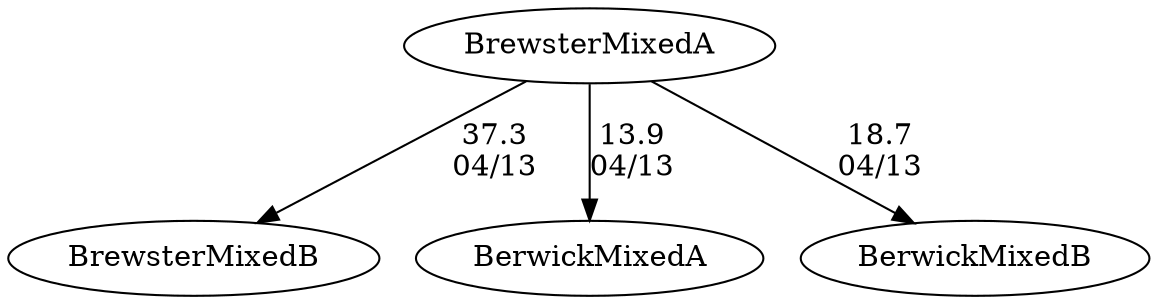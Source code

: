 digraph girls3foursBrewsterMixedA {BrewsterMixedB [URL="girls3foursBrewsterMixedABrewsterMixedB.html"];BerwickMixedA [URL="girls3foursBrewsterMixedABerwickMixedA.html"];BrewsterMixedA [URL="girls3foursBrewsterMixedABrewsterMixedA.html"];BerwickMixedB [URL="girls3foursBrewsterMixedABerwickMixedB.html"];BrewsterMixedA -> BerwickMixedA[label="13.9
04/13", weight="87", tooltip="NEIRA Boys & Girls Fours,Berwick Academy vs. Brewster Academy			
Distance: 1500 Conditions: Tail Current with a strong tail/cross wind with occasional gusts. Fun conditions for first race of the season! Thank you for Brewster for making the trip. Comments: Mixed boats were exhibition events and a combo of boys and girls of various skill levels - anything to get some new rowers more racing experience!
None", URL="https://www.row2k.com/results/resultspage.cfm?UID=193F4296CB862153CF0FD21B95E6AB20&cat=5", random="random"]; 
BrewsterMixedA -> BerwickMixedB[label="18.7
04/13", weight="82", tooltip="NEIRA Boys & Girls Fours,Berwick Academy vs. Brewster Academy			
Distance: 1500 Conditions: Tail Current with a strong tail/cross wind with occasional gusts. Fun conditions for first race of the season! Thank you for Brewster for making the trip. Comments: Mixed boats were exhibition events and a combo of boys and girls of various skill levels - anything to get some new rowers more racing experience!
None", URL="https://www.row2k.com/results/resultspage.cfm?UID=193F4296CB862153CF0FD21B95E6AB20&cat=5", random="random"]; 
BrewsterMixedA -> BrewsterMixedB[label="37.3
04/13", weight="63", tooltip="NEIRA Boys & Girls Fours,Berwick Academy vs. Brewster Academy			
Distance: 1500 Conditions: Tail Current with a strong tail/cross wind with occasional gusts. Fun conditions for first race of the season! Thank you for Brewster for making the trip. Comments: Mixed boats were exhibition events and a combo of boys and girls of various skill levels - anything to get some new rowers more racing experience!
None", URL="https://www.row2k.com/results/resultspage.cfm?UID=193F4296CB862153CF0FD21B95E6AB20&cat=5", random="random"]}